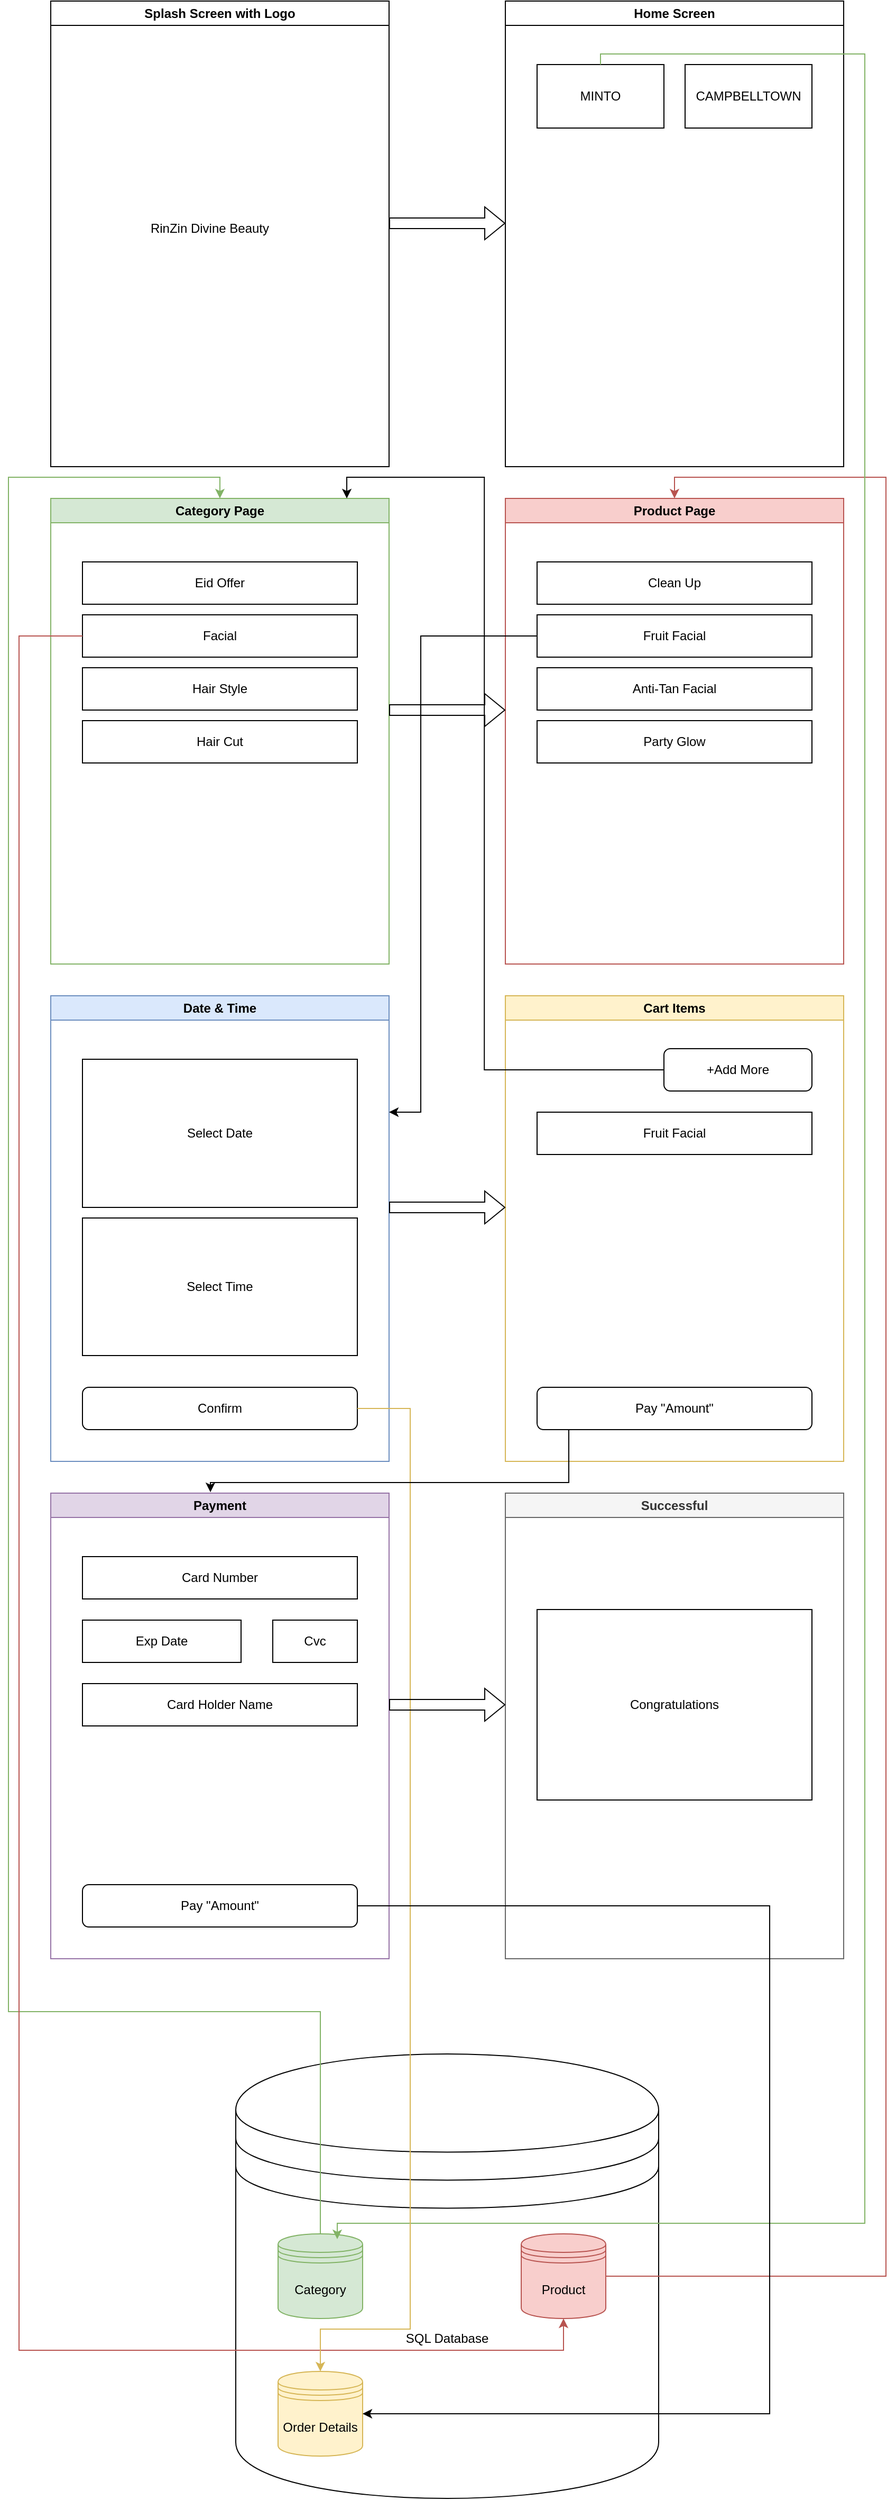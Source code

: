 <mxfile version="24.7.7">
  <diagram name="Page-1" id="w3RHZ2_j4D2kVHN4OV_M">
    <mxGraphModel dx="1032" dy="1865" grid="1" gridSize="10" guides="1" tooltips="1" connect="1" arrows="1" fold="1" page="1" pageScale="1" pageWidth="850" pageHeight="1100" math="0" shadow="0">
      <root>
        <mxCell id="0" />
        <mxCell id="1" parent="0" />
        <mxCell id="53jQ0BVINCxKonlIrl2N-1" value="SQL Database&lt;div&gt;&lt;br&gt;&lt;/div&gt;" style="shape=datastore;whiteSpace=wrap;html=1;" vertex="1" parent="1">
          <mxGeometry x="225" y="900" width="400" height="420" as="geometry" />
        </mxCell>
        <mxCell id="53jQ0BVINCxKonlIrl2N-27" style="edgeStyle=orthogonalEdgeStyle;rounded=0;orthogonalLoop=1;jettySize=auto;html=1;entryX=0.5;entryY=0;entryDx=0;entryDy=0;fillColor=#d5e8d4;strokeColor=#82b366;" edge="1" parent="1" source="53jQ0BVINCxKonlIrl2N-3" target="53jQ0BVINCxKonlIrl2N-19">
          <mxGeometry relative="1" as="geometry">
            <Array as="points">
              <mxPoint x="10" y="860" />
              <mxPoint x="10" y="-590" />
              <mxPoint x="210" y="-590" />
            </Array>
          </mxGeometry>
        </mxCell>
        <mxCell id="53jQ0BVINCxKonlIrl2N-3" value="Category" style="shape=datastore;whiteSpace=wrap;html=1;fillColor=#d5e8d4;strokeColor=#82b366;" vertex="1" parent="1">
          <mxGeometry x="265" y="1070" width="80" height="80" as="geometry" />
        </mxCell>
        <mxCell id="53jQ0BVINCxKonlIrl2N-34" style="edgeStyle=orthogonalEdgeStyle;rounded=0;orthogonalLoop=1;jettySize=auto;html=1;entryX=0.5;entryY=0;entryDx=0;entryDy=0;fillColor=#f8cecc;strokeColor=#b85450;" edge="1" parent="1" source="53jQ0BVINCxKonlIrl2N-4" target="53jQ0BVINCxKonlIrl2N-29">
          <mxGeometry relative="1" as="geometry">
            <Array as="points">
              <mxPoint x="840" y="1110" />
              <mxPoint x="840" y="-590" />
              <mxPoint x="640" y="-590" />
            </Array>
          </mxGeometry>
        </mxCell>
        <mxCell id="53jQ0BVINCxKonlIrl2N-4" value="Product" style="shape=datastore;whiteSpace=wrap;html=1;fillColor=#f8cecc;strokeColor=#b85450;" vertex="1" parent="1">
          <mxGeometry x="495" y="1070" width="80" height="80" as="geometry" />
        </mxCell>
        <mxCell id="53jQ0BVINCxKonlIrl2N-5" value="Order Details" style="shape=datastore;whiteSpace=wrap;html=1;fillColor=#fff2cc;strokeColor=#d6b656;" vertex="1" parent="1">
          <mxGeometry x="265" y="1200" width="80" height="80" as="geometry" />
        </mxCell>
        <mxCell id="53jQ0BVINCxKonlIrl2N-7" value="Splash Screen with Logo" style="swimlane;whiteSpace=wrap;html=1;" vertex="1" parent="1">
          <mxGeometry x="50" y="-1040" width="320" height="440" as="geometry" />
        </mxCell>
        <mxCell id="53jQ0BVINCxKonlIrl2N-8" value="RinZin Divine Beauty" style="text;html=1;align=center;verticalAlign=middle;resizable=0;points=[];autosize=1;strokeColor=none;fillColor=none;" vertex="1" parent="53jQ0BVINCxKonlIrl2N-7">
          <mxGeometry x="80" y="200" width="140" height="30" as="geometry" />
        </mxCell>
        <mxCell id="53jQ0BVINCxKonlIrl2N-10" value="Home Screen" style="swimlane;whiteSpace=wrap;html=1;" vertex="1" parent="1">
          <mxGeometry x="480" y="-1040" width="320" height="440" as="geometry" />
        </mxCell>
        <mxCell id="53jQ0BVINCxKonlIrl2N-13" value="MINTO" style="whiteSpace=wrap;html=1;" vertex="1" parent="53jQ0BVINCxKonlIrl2N-10">
          <mxGeometry x="30" y="60" width="120" height="60" as="geometry" />
        </mxCell>
        <mxCell id="53jQ0BVINCxKonlIrl2N-14" value="CAMPBELLTOWN" style="whiteSpace=wrap;html=1;" vertex="1" parent="53jQ0BVINCxKonlIrl2N-10">
          <mxGeometry x="170" y="60" width="120" height="60" as="geometry" />
        </mxCell>
        <mxCell id="53jQ0BVINCxKonlIrl2N-12" value="" style="shape=flexArrow;endArrow=classic;html=1;rounded=0;" edge="1" parent="1">
          <mxGeometry width="50" height="50" relative="1" as="geometry">
            <mxPoint x="370" y="-830" as="sourcePoint" />
            <mxPoint x="480" y="-830" as="targetPoint" />
          </mxGeometry>
        </mxCell>
        <mxCell id="53jQ0BVINCxKonlIrl2N-15" style="edgeStyle=orthogonalEdgeStyle;rounded=0;orthogonalLoop=1;jettySize=auto;html=1;fillColor=#d5e8d4;strokeColor=#82b366;entryX=0.7;entryY=0.063;entryDx=0;entryDy=0;entryPerimeter=0;" edge="1" parent="1" source="53jQ0BVINCxKonlIrl2N-13" target="53jQ0BVINCxKonlIrl2N-3">
          <mxGeometry relative="1" as="geometry">
            <mxPoint x="320" y="820" as="targetPoint" />
            <Array as="points">
              <mxPoint x="570" y="-990" />
              <mxPoint x="820" y="-990" />
              <mxPoint x="820" y="1060" />
              <mxPoint x="321" y="1060" />
            </Array>
          </mxGeometry>
        </mxCell>
        <mxCell id="53jQ0BVINCxKonlIrl2N-19" value="Category Page" style="swimlane;whiteSpace=wrap;html=1;fillColor=#d5e8d4;strokeColor=#82b366;" vertex="1" parent="1">
          <mxGeometry x="50" y="-570" width="320" height="440" as="geometry" />
        </mxCell>
        <mxCell id="53jQ0BVINCxKonlIrl2N-20" value="Eid Offer" style="whiteSpace=wrap;html=1;" vertex="1" parent="53jQ0BVINCxKonlIrl2N-19">
          <mxGeometry x="30" y="60" width="260" height="40" as="geometry" />
        </mxCell>
        <mxCell id="53jQ0BVINCxKonlIrl2N-22" value="Hair Cut" style="whiteSpace=wrap;html=1;" vertex="1" parent="53jQ0BVINCxKonlIrl2N-19">
          <mxGeometry x="30" y="210" width="260" height="40" as="geometry" />
        </mxCell>
        <mxCell id="53jQ0BVINCxKonlIrl2N-23" value="Hair Style" style="whiteSpace=wrap;html=1;" vertex="1" parent="53jQ0BVINCxKonlIrl2N-19">
          <mxGeometry x="30" y="160" width="260" height="40" as="geometry" />
        </mxCell>
        <mxCell id="53jQ0BVINCxKonlIrl2N-24" value="Facial" style="whiteSpace=wrap;html=1;" vertex="1" parent="53jQ0BVINCxKonlIrl2N-19">
          <mxGeometry x="30" y="110" width="260" height="40" as="geometry" />
        </mxCell>
        <mxCell id="53jQ0BVINCxKonlIrl2N-26" style="edgeStyle=orthogonalEdgeStyle;rounded=0;orthogonalLoop=1;jettySize=auto;html=1;fillColor=#f8cecc;strokeColor=#b85450;entryX=0.5;entryY=1;entryDx=0;entryDy=0;" edge="1" parent="1" source="53jQ0BVINCxKonlIrl2N-24" target="53jQ0BVINCxKonlIrl2N-4">
          <mxGeometry relative="1" as="geometry">
            <mxPoint x="550" y="900" as="targetPoint" />
            <Array as="points">
              <mxPoint x="20" y="-440" />
              <mxPoint x="20" y="1180" />
              <mxPoint x="535" y="1180" />
            </Array>
          </mxGeometry>
        </mxCell>
        <mxCell id="53jQ0BVINCxKonlIrl2N-29" value="Product Page" style="swimlane;whiteSpace=wrap;html=1;fillColor=#f8cecc;strokeColor=#b85450;" vertex="1" parent="1">
          <mxGeometry x="480" y="-570" width="320" height="440" as="geometry" />
        </mxCell>
        <mxCell id="53jQ0BVINCxKonlIrl2N-30" value="Clean Up" style="whiteSpace=wrap;html=1;" vertex="1" parent="53jQ0BVINCxKonlIrl2N-29">
          <mxGeometry x="30" y="60" width="260" height="40" as="geometry" />
        </mxCell>
        <mxCell id="53jQ0BVINCxKonlIrl2N-31" value="Party Glow" style="whiteSpace=wrap;html=1;" vertex="1" parent="53jQ0BVINCxKonlIrl2N-29">
          <mxGeometry x="30" y="210" width="260" height="40" as="geometry" />
        </mxCell>
        <mxCell id="53jQ0BVINCxKonlIrl2N-32" value="Anti-Tan Facial" style="whiteSpace=wrap;html=1;" vertex="1" parent="53jQ0BVINCxKonlIrl2N-29">
          <mxGeometry x="30" y="160" width="260" height="40" as="geometry" />
        </mxCell>
        <mxCell id="53jQ0BVINCxKonlIrl2N-33" value="Fruit Facial" style="whiteSpace=wrap;html=1;" vertex="1" parent="53jQ0BVINCxKonlIrl2N-29">
          <mxGeometry x="30" y="110" width="260" height="40" as="geometry" />
        </mxCell>
        <mxCell id="53jQ0BVINCxKonlIrl2N-37" value="" style="shape=flexArrow;endArrow=classic;html=1;rounded=0;" edge="1" parent="1">
          <mxGeometry width="50" height="50" relative="1" as="geometry">
            <mxPoint x="370" y="-370" as="sourcePoint" />
            <mxPoint x="480" y="-370" as="targetPoint" />
          </mxGeometry>
        </mxCell>
        <mxCell id="53jQ0BVINCxKonlIrl2N-38" value="Date &amp;amp; Time" style="swimlane;whiteSpace=wrap;html=1;fillColor=#dae8fc;strokeColor=#6c8ebf;" vertex="1" parent="1">
          <mxGeometry x="50" y="-100" width="320" height="440" as="geometry" />
        </mxCell>
        <mxCell id="53jQ0BVINCxKonlIrl2N-39" value="Select Date" style="whiteSpace=wrap;html=1;" vertex="1" parent="53jQ0BVINCxKonlIrl2N-38">
          <mxGeometry x="30" y="60" width="260" height="140" as="geometry" />
        </mxCell>
        <mxCell id="53jQ0BVINCxKonlIrl2N-40" value="Select Time" style="whiteSpace=wrap;html=1;" vertex="1" parent="53jQ0BVINCxKonlIrl2N-38">
          <mxGeometry x="30" y="210" width="260" height="130" as="geometry" />
        </mxCell>
        <mxCell id="53jQ0BVINCxKonlIrl2N-50" value="Confirm" style="rounded=1;whiteSpace=wrap;html=1;" vertex="1" parent="53jQ0BVINCxKonlIrl2N-38">
          <mxGeometry x="30" y="370" width="260" height="40" as="geometry" />
        </mxCell>
        <mxCell id="53jQ0BVINCxKonlIrl2N-43" value="Cart Items" style="swimlane;whiteSpace=wrap;html=1;fillColor=#fff2cc;strokeColor=#d6b656;" vertex="1" parent="1">
          <mxGeometry x="480" y="-100" width="320" height="440" as="geometry" />
        </mxCell>
        <mxCell id="53jQ0BVINCxKonlIrl2N-47" value="Fruit Facial" style="whiteSpace=wrap;html=1;" vertex="1" parent="53jQ0BVINCxKonlIrl2N-43">
          <mxGeometry x="30" y="110" width="260" height="40" as="geometry" />
        </mxCell>
        <mxCell id="53jQ0BVINCxKonlIrl2N-57" value="+Add More" style="rounded=1;whiteSpace=wrap;html=1;" vertex="1" parent="53jQ0BVINCxKonlIrl2N-43">
          <mxGeometry x="150" y="50" width="140" height="40" as="geometry" />
        </mxCell>
        <mxCell id="53jQ0BVINCxKonlIrl2N-60" value="Pay &quot;Amount&quot;" style="rounded=1;whiteSpace=wrap;html=1;" vertex="1" parent="53jQ0BVINCxKonlIrl2N-43">
          <mxGeometry x="30" y="370" width="260" height="40" as="geometry" />
        </mxCell>
        <mxCell id="53jQ0BVINCxKonlIrl2N-48" value="" style="shape=flexArrow;endArrow=classic;html=1;rounded=0;" edge="1" parent="1">
          <mxGeometry width="50" height="50" relative="1" as="geometry">
            <mxPoint x="370" y="100" as="sourcePoint" />
            <mxPoint x="480" y="100" as="targetPoint" />
          </mxGeometry>
        </mxCell>
        <mxCell id="53jQ0BVINCxKonlIrl2N-52" style="edgeStyle=orthogonalEdgeStyle;rounded=0;orthogonalLoop=1;jettySize=auto;html=1;entryX=0.5;entryY=0;entryDx=0;entryDy=0;fillColor=#fff2cc;strokeColor=#d6b656;" edge="1" parent="1" source="53jQ0BVINCxKonlIrl2N-50" target="53jQ0BVINCxKonlIrl2N-5">
          <mxGeometry relative="1" as="geometry">
            <Array as="points">
              <mxPoint x="390" y="290" />
              <mxPoint x="390" y="1160" />
              <mxPoint x="305" y="1160" />
            </Array>
          </mxGeometry>
        </mxCell>
        <mxCell id="53jQ0BVINCxKonlIrl2N-58" style="edgeStyle=orthogonalEdgeStyle;rounded=0;orthogonalLoop=1;jettySize=auto;html=1;entryX=0.781;entryY=0;entryDx=0;entryDy=0;entryPerimeter=0;" edge="1" parent="1">
          <mxGeometry relative="1" as="geometry">
            <mxPoint x="630" y="-30" as="sourcePoint" />
            <mxPoint x="330.02" y="-570" as="targetPoint" />
            <Array as="points">
              <mxPoint x="460.1" y="-30" />
              <mxPoint x="460.1" y="-590" />
              <mxPoint x="330.1" y="-590" />
            </Array>
          </mxGeometry>
        </mxCell>
        <mxCell id="53jQ0BVINCxKonlIrl2N-59" style="edgeStyle=orthogonalEdgeStyle;rounded=0;orthogonalLoop=1;jettySize=auto;html=1;entryX=1;entryY=0.25;entryDx=0;entryDy=0;" edge="1" parent="1" source="53jQ0BVINCxKonlIrl2N-33" target="53jQ0BVINCxKonlIrl2N-38">
          <mxGeometry relative="1" as="geometry">
            <Array as="points">
              <mxPoint x="400" y="-440" />
              <mxPoint x="400" y="10" />
            </Array>
          </mxGeometry>
        </mxCell>
        <mxCell id="53jQ0BVINCxKonlIrl2N-73" value="Payment" style="swimlane;whiteSpace=wrap;html=1;fillColor=#e1d5e7;strokeColor=#9673a6;" vertex="1" parent="1">
          <mxGeometry x="50" y="370" width="320" height="440" as="geometry" />
        </mxCell>
        <mxCell id="53jQ0BVINCxKonlIrl2N-74" value="Card Number" style="whiteSpace=wrap;html=1;" vertex="1" parent="53jQ0BVINCxKonlIrl2N-73">
          <mxGeometry x="30" y="60" width="260" height="40" as="geometry" />
        </mxCell>
        <mxCell id="53jQ0BVINCxKonlIrl2N-75" value="Exp Date" style="whiteSpace=wrap;html=1;" vertex="1" parent="53jQ0BVINCxKonlIrl2N-73">
          <mxGeometry x="30" y="120" width="150" height="40" as="geometry" />
        </mxCell>
        <mxCell id="53jQ0BVINCxKonlIrl2N-76" value="Pay &quot;Amount&quot;" style="rounded=1;whiteSpace=wrap;html=1;" vertex="1" parent="53jQ0BVINCxKonlIrl2N-73">
          <mxGeometry x="30" y="370" width="260" height="40" as="geometry" />
        </mxCell>
        <mxCell id="53jQ0BVINCxKonlIrl2N-82" value="Cvc" style="whiteSpace=wrap;html=1;" vertex="1" parent="53jQ0BVINCxKonlIrl2N-73">
          <mxGeometry x="210" y="120" width="80" height="40" as="geometry" />
        </mxCell>
        <mxCell id="53jQ0BVINCxKonlIrl2N-83" value="Card Holder Name" style="whiteSpace=wrap;html=1;" vertex="1" parent="53jQ0BVINCxKonlIrl2N-73">
          <mxGeometry x="30" y="180" width="260" height="40" as="geometry" />
        </mxCell>
        <mxCell id="53jQ0BVINCxKonlIrl2N-77" value="Successful" style="swimlane;whiteSpace=wrap;html=1;fillColor=#f5f5f5;strokeColor=#666666;fontColor=#333333;" vertex="1" parent="1">
          <mxGeometry x="480" y="370" width="320" height="440" as="geometry" />
        </mxCell>
        <mxCell id="53jQ0BVINCxKonlIrl2N-78" value="Congratulations" style="whiteSpace=wrap;html=1;" vertex="1" parent="53jQ0BVINCxKonlIrl2N-77">
          <mxGeometry x="30" y="110" width="260" height="180" as="geometry" />
        </mxCell>
        <mxCell id="53jQ0BVINCxKonlIrl2N-81" value="" style="shape=flexArrow;endArrow=classic;html=1;rounded=0;" edge="1" parent="1">
          <mxGeometry width="50" height="50" relative="1" as="geometry">
            <mxPoint x="370" y="570" as="sourcePoint" />
            <mxPoint x="480" y="570" as="targetPoint" />
          </mxGeometry>
        </mxCell>
        <mxCell id="53jQ0BVINCxKonlIrl2N-84" style="edgeStyle=orthogonalEdgeStyle;rounded=0;orthogonalLoop=1;jettySize=auto;html=1;entryX=0.472;entryY=-0.002;entryDx=0;entryDy=0;entryPerimeter=0;" edge="1" parent="1" target="53jQ0BVINCxKonlIrl2N-73">
          <mxGeometry relative="1" as="geometry">
            <mxPoint x="540" y="310" as="sourcePoint" />
            <Array as="points">
              <mxPoint x="540" y="360" />
              <mxPoint x="201" y="360" />
            </Array>
          </mxGeometry>
        </mxCell>
        <mxCell id="53jQ0BVINCxKonlIrl2N-85" style="edgeStyle=orthogonalEdgeStyle;rounded=0;orthogonalLoop=1;jettySize=auto;html=1;entryX=1;entryY=0.5;entryDx=0;entryDy=0;" edge="1" parent="1" source="53jQ0BVINCxKonlIrl2N-76" target="53jQ0BVINCxKonlIrl2N-5">
          <mxGeometry relative="1" as="geometry">
            <mxPoint x="575" y="1240" as="targetPoint" />
            <Array as="points">
              <mxPoint x="730" y="760" />
              <mxPoint x="730" y="1240" />
            </Array>
          </mxGeometry>
        </mxCell>
      </root>
    </mxGraphModel>
  </diagram>
</mxfile>
